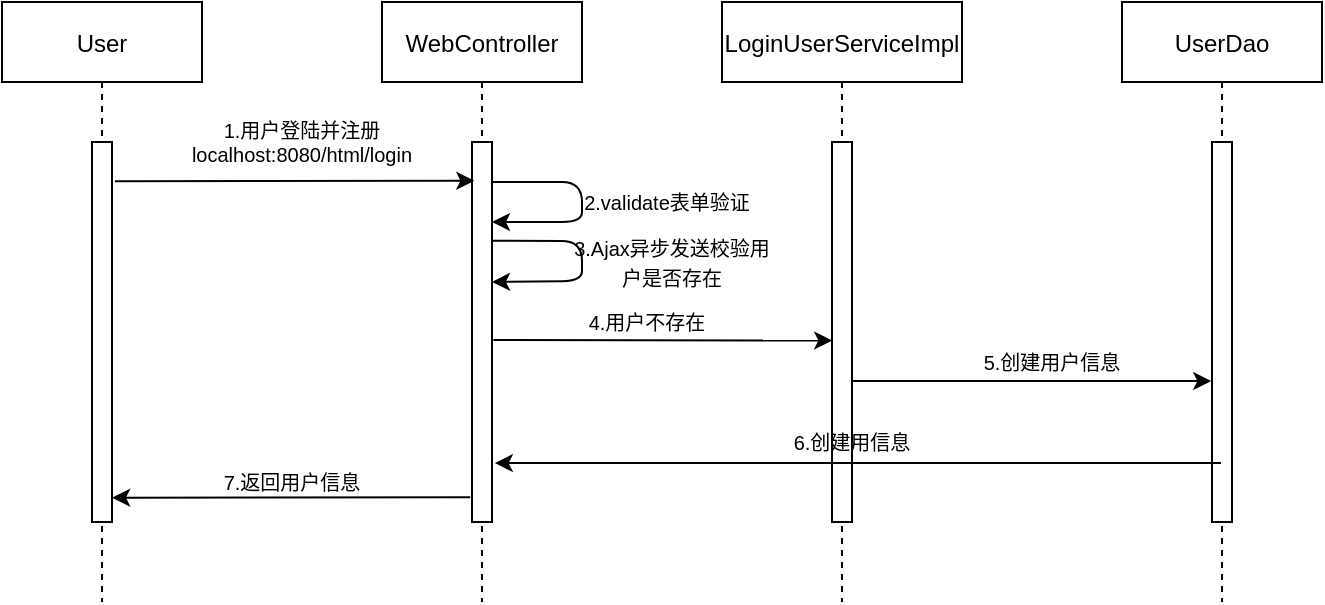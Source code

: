 <mxfile version="14.6.12" type="github">
  <diagram id="kgpKYQtTHZ0yAKxKKP6v" name="Page-1">
    <mxGraphModel dx="865" dy="456" grid="0" gridSize="10" guides="1" tooltips="1" connect="1" arrows="1" fold="1" page="1" pageScale="1" pageWidth="850" pageHeight="1100" math="0" shadow="0">
      <root>
        <mxCell id="0" />
        <mxCell id="1" parent="0" />
        <mxCell id="3nuBFxr9cyL0pnOWT2aG-1" value="User" style="shape=umlLifeline;perimeter=lifelinePerimeter;container=1;collapsible=0;recursiveResize=0;rounded=0;shadow=0;strokeWidth=1;" parent="1" vertex="1">
          <mxGeometry x="120" y="80" width="100" height="300" as="geometry" />
        </mxCell>
        <mxCell id="3nuBFxr9cyL0pnOWT2aG-2" value="" style="points=[];perimeter=orthogonalPerimeter;rounded=0;shadow=0;strokeWidth=1;" parent="3nuBFxr9cyL0pnOWT2aG-1" vertex="1">
          <mxGeometry x="45" y="70" width="10" height="190" as="geometry" />
        </mxCell>
        <mxCell id="0GIGW83tovGoFdL9OUEO-1" value="WebController" style="shape=umlLifeline;perimeter=lifelinePerimeter;container=1;collapsible=0;recursiveResize=0;rounded=0;shadow=0;strokeWidth=1;" vertex="1" parent="1">
          <mxGeometry x="310" y="80" width="100" height="300" as="geometry" />
        </mxCell>
        <mxCell id="0GIGW83tovGoFdL9OUEO-2" value="" style="points=[];perimeter=orthogonalPerimeter;rounded=0;shadow=0;strokeWidth=1;" vertex="1" parent="0GIGW83tovGoFdL9OUEO-1">
          <mxGeometry x="45" y="70" width="10" height="190" as="geometry" />
        </mxCell>
        <mxCell id="0GIGW83tovGoFdL9OUEO-25" value="" style="endArrow=classic;html=1;" edge="1" parent="0GIGW83tovGoFdL9OUEO-1">
          <mxGeometry width="50" height="50" relative="1" as="geometry">
            <mxPoint x="55" y="90" as="sourcePoint" />
            <mxPoint x="55" y="110" as="targetPoint" />
            <Array as="points">
              <mxPoint x="100" y="90" />
              <mxPoint x="100" y="110" />
            </Array>
          </mxGeometry>
        </mxCell>
        <mxCell id="0GIGW83tovGoFdL9OUEO-5" value="LoginUserServiceImpl" style="shape=umlLifeline;perimeter=lifelinePerimeter;container=1;collapsible=0;recursiveResize=0;rounded=0;shadow=0;strokeWidth=1;" vertex="1" parent="1">
          <mxGeometry x="480" y="80" width="120" height="300" as="geometry" />
        </mxCell>
        <mxCell id="0GIGW83tovGoFdL9OUEO-6" value="" style="points=[];perimeter=orthogonalPerimeter;rounded=0;shadow=0;strokeWidth=1;" vertex="1" parent="0GIGW83tovGoFdL9OUEO-5">
          <mxGeometry x="55" y="70" width="10" height="190" as="geometry" />
        </mxCell>
        <mxCell id="0GIGW83tovGoFdL9OUEO-23" value="&lt;font style=&quot;font-size: 10px&quot;&gt;6.创建用信息&lt;/font&gt;" style="text;html=1;strokeColor=none;fillColor=none;align=center;verticalAlign=middle;whiteSpace=wrap;rounded=0;" vertex="1" parent="0GIGW83tovGoFdL9OUEO-5">
          <mxGeometry x="30" y="210" width="70" height="20" as="geometry" />
        </mxCell>
        <mxCell id="0GIGW83tovGoFdL9OUEO-7" value="UserDao" style="shape=umlLifeline;perimeter=lifelinePerimeter;container=1;collapsible=0;recursiveResize=0;rounded=0;shadow=0;strokeWidth=1;" vertex="1" parent="1">
          <mxGeometry x="680" y="80" width="100" height="300" as="geometry" />
        </mxCell>
        <mxCell id="0GIGW83tovGoFdL9OUEO-8" value="" style="points=[];perimeter=orthogonalPerimeter;rounded=0;shadow=0;strokeWidth=1;" vertex="1" parent="0GIGW83tovGoFdL9OUEO-7">
          <mxGeometry x="45" y="70" width="10" height="190" as="geometry" />
        </mxCell>
        <mxCell id="0GIGW83tovGoFdL9OUEO-10" value="" style="endArrow=classic;html=1;exitX=1.148;exitY=0.103;exitDx=0;exitDy=0;exitPerimeter=0;entryX=0.117;entryY=0.102;entryDx=0;entryDy=0;entryPerimeter=0;" edge="1" parent="1" source="3nuBFxr9cyL0pnOWT2aG-2" target="0GIGW83tovGoFdL9OUEO-2">
          <mxGeometry width="50" height="50" relative="1" as="geometry">
            <mxPoint x="180" y="190" as="sourcePoint" />
            <mxPoint x="340" y="170" as="targetPoint" />
            <Array as="points" />
          </mxGeometry>
        </mxCell>
        <mxCell id="0GIGW83tovGoFdL9OUEO-11" value="&lt;div style=&quot;font-size: 10px&quot;&gt;&lt;font style=&quot;font-size: 10px&quot;&gt;1.用户登陆并注册&lt;/font&gt;&lt;/div&gt;&lt;div style=&quot;font-size: 10px&quot;&gt;&lt;font style=&quot;font-size: 10px&quot;&gt;localhost:8080/html/login&lt;br&gt;&lt;/font&gt;&lt;/div&gt;" style="text;html=1;strokeColor=none;fillColor=none;align=center;verticalAlign=middle;whiteSpace=wrap;rounded=0;" vertex="1" parent="1">
          <mxGeometry x="210" y="140" width="120" height="20" as="geometry" />
        </mxCell>
        <mxCell id="0GIGW83tovGoFdL9OUEO-12" value="" style="endArrow=classic;html=1;entryX=0.01;entryY=0.42;entryDx=0;entryDy=0;entryPerimeter=0;exitX=1.066;exitY=0.521;exitDx=0;exitDy=0;exitPerimeter=0;" edge="1" parent="1" source="0GIGW83tovGoFdL9OUEO-2">
          <mxGeometry width="50" height="50" relative="1" as="geometry">
            <mxPoint x="370" y="249" as="sourcePoint" />
            <mxPoint x="535.1" y="249.31" as="targetPoint" />
            <Array as="points" />
          </mxGeometry>
        </mxCell>
        <mxCell id="0GIGW83tovGoFdL9OUEO-13" value="" style="endArrow=classic;html=1;entryX=-0.039;entryY=0.629;entryDx=0;entryDy=0;entryPerimeter=0;" edge="1" parent="1" source="0GIGW83tovGoFdL9OUEO-6" target="0GIGW83tovGoFdL9OUEO-8">
          <mxGeometry width="50" height="50" relative="1" as="geometry">
            <mxPoint x="550" y="270" as="sourcePoint" />
            <mxPoint x="720" y="270" as="targetPoint" />
            <Array as="points" />
          </mxGeometry>
        </mxCell>
        <mxCell id="0GIGW83tovGoFdL9OUEO-14" value="" style="endArrow=classic;html=1;entryX=1.005;entryY=0.936;entryDx=0;entryDy=0;entryPerimeter=0;exitX=-0.088;exitY=0.935;exitDx=0;exitDy=0;exitPerimeter=0;" edge="1" parent="1" source="0GIGW83tovGoFdL9OUEO-2" target="3nuBFxr9cyL0pnOWT2aG-2">
          <mxGeometry width="50" height="50" relative="1" as="geometry">
            <mxPoint x="340" y="328" as="sourcePoint" />
            <mxPoint x="500" y="160" as="targetPoint" />
          </mxGeometry>
        </mxCell>
        <mxCell id="0GIGW83tovGoFdL9OUEO-15" value="" style="endArrow=classic;html=1;entryX=1.14;entryY=0.845;entryDx=0;entryDy=0;entryPerimeter=0;" edge="1" parent="1" source="0GIGW83tovGoFdL9OUEO-7" target="0GIGW83tovGoFdL9OUEO-2">
          <mxGeometry width="50" height="50" relative="1" as="geometry">
            <mxPoint x="619.07" y="310" as="sourcePoint" />
            <mxPoint x="360" y="310" as="targetPoint" />
          </mxGeometry>
        </mxCell>
        <mxCell id="0GIGW83tovGoFdL9OUEO-21" value="&lt;font style=&quot;font-size: 10px&quot;&gt;4.用户不存在&lt;/font&gt;" style="text;html=1;strokeColor=none;fillColor=none;align=center;verticalAlign=middle;whiteSpace=wrap;rounded=0;" vertex="1" parent="1">
          <mxGeometry x="410" y="230" width="65" height="20" as="geometry" />
        </mxCell>
        <mxCell id="0GIGW83tovGoFdL9OUEO-22" value="&lt;font style=&quot;font-size: 10px&quot;&gt;5.创建用户信息&lt;/font&gt;" style="text;html=1;strokeColor=none;fillColor=none;align=center;verticalAlign=middle;whiteSpace=wrap;rounded=0;" vertex="1" parent="1">
          <mxGeometry x="600" y="250" width="90" height="20" as="geometry" />
        </mxCell>
        <mxCell id="0GIGW83tovGoFdL9OUEO-24" value="&lt;font style=&quot;font-size: 10px&quot;&gt;7.返回用户信息&lt;/font&gt;" style="text;html=1;strokeColor=none;fillColor=none;align=center;verticalAlign=middle;whiteSpace=wrap;rounded=0;" vertex="1" parent="1">
          <mxGeometry x="220" y="310" width="90" height="20" as="geometry" />
        </mxCell>
        <mxCell id="0GIGW83tovGoFdL9OUEO-28" value="" style="endArrow=classic;html=1;exitX=1.001;exitY=0.26;exitDx=0;exitDy=0;exitPerimeter=0;" edge="1" parent="1" source="0GIGW83tovGoFdL9OUEO-2">
          <mxGeometry width="50" height="50" relative="1" as="geometry">
            <mxPoint x="360" y="200" as="sourcePoint" />
            <mxPoint x="365" y="220" as="targetPoint" />
            <Array as="points">
              <mxPoint x="410" y="199.51" />
              <mxPoint x="410" y="219.51" />
            </Array>
          </mxGeometry>
        </mxCell>
        <mxCell id="0GIGW83tovGoFdL9OUEO-29" value="&lt;font style=&quot;font-size: 10px&quot;&gt;2.validate表单验证&lt;br&gt;&lt;/font&gt;" style="text;html=1;strokeColor=none;fillColor=none;align=center;verticalAlign=middle;whiteSpace=wrap;rounded=0;" vertex="1" parent="1">
          <mxGeometry x="400" y="170" width="105" height="20" as="geometry" />
        </mxCell>
        <mxCell id="0GIGW83tovGoFdL9OUEO-30" value="&lt;font style=&quot;font-size: 10px&quot;&gt;3.Ajax异步发送校验用户是否存在&lt;br&gt;&lt;/font&gt;" style="text;html=1;strokeColor=none;fillColor=none;align=center;verticalAlign=middle;whiteSpace=wrap;rounded=0;" vertex="1" parent="1">
          <mxGeometry x="405" y="200" width="100" height="20" as="geometry" />
        </mxCell>
      </root>
    </mxGraphModel>
  </diagram>
</mxfile>
